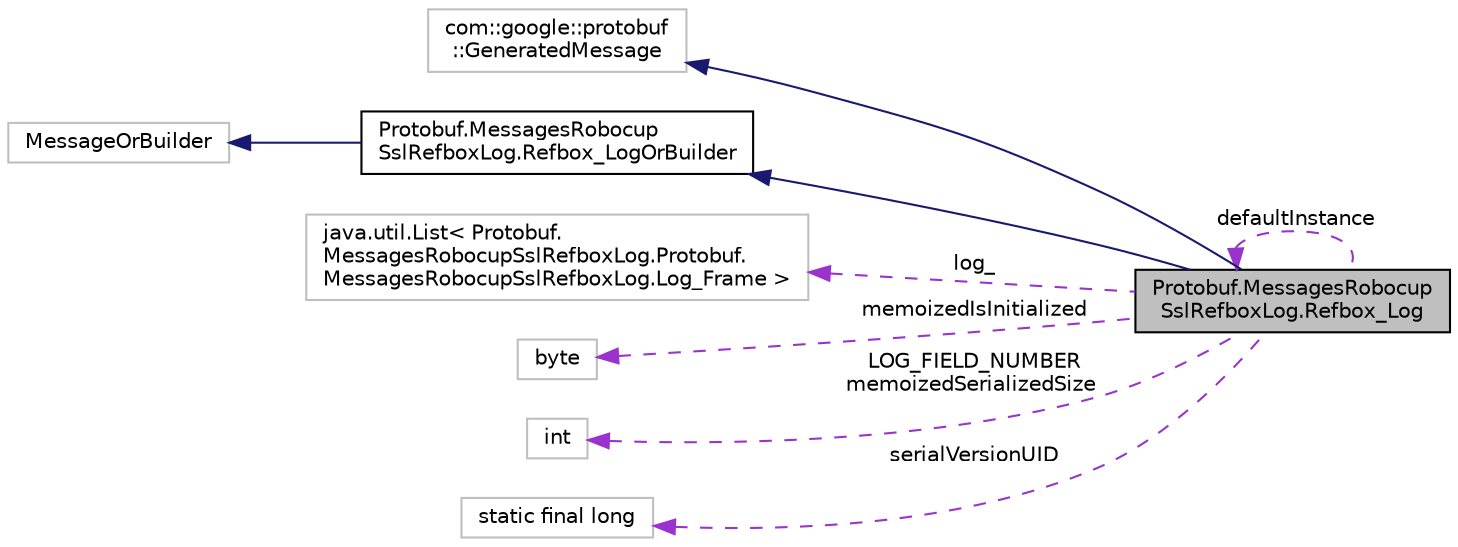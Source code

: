 digraph "Protobuf.MessagesRobocupSslRefboxLog.Refbox_Log"
{
 // INTERACTIVE_SVG=YES
  edge [fontname="Helvetica",fontsize="10",labelfontname="Helvetica",labelfontsize="10"];
  node [fontname="Helvetica",fontsize="10",shape=record];
  rankdir="LR";
  Node1 [label="Protobuf.MessagesRobocup\lSslRefboxLog.Refbox_Log",height=0.2,width=0.4,color="black", fillcolor="grey75", style="filled", fontcolor="black"];
  Node2 -> Node1 [dir="back",color="midnightblue",fontsize="10",style="solid",fontname="Helvetica"];
  Node2 [label="com::google::protobuf\l::GeneratedMessage",height=0.2,width=0.4,color="grey75", fillcolor="white", style="filled"];
  Node3 -> Node1 [dir="back",color="midnightblue",fontsize="10",style="solid",fontname="Helvetica"];
  Node3 [label="Protobuf.MessagesRobocup\lSslRefboxLog.Refbox_LogOrBuilder",height=0.2,width=0.4,color="black", fillcolor="white", style="filled",URL="$df/d16/interface_protobuf_1_1_messages_robocup_ssl_refbox_log_1_1_refbox___log_or_builder.html"];
  Node4 -> Node3 [dir="back",color="midnightblue",fontsize="10",style="solid",fontname="Helvetica"];
  Node4 [label="MessageOrBuilder",height=0.2,width=0.4,color="grey75", fillcolor="white", style="filled"];
  Node5 -> Node1 [dir="back",color="darkorchid3",fontsize="10",style="dashed",label=" log_" ,fontname="Helvetica"];
  Node5 [label="java.util.List\< Protobuf.\lMessagesRobocupSslRefboxLog.Protobuf.\lMessagesRobocupSslRefboxLog.Log_Frame \>",height=0.2,width=0.4,color="grey75", fillcolor="white", style="filled"];
  Node1 -> Node1 [dir="back",color="darkorchid3",fontsize="10",style="dashed",label=" defaultInstance" ,fontname="Helvetica"];
  Node6 -> Node1 [dir="back",color="darkorchid3",fontsize="10",style="dashed",label=" memoizedIsInitialized" ,fontname="Helvetica"];
  Node6 [label="byte",height=0.2,width=0.4,color="grey75", fillcolor="white", style="filled"];
  Node7 -> Node1 [dir="back",color="darkorchid3",fontsize="10",style="dashed",label=" LOG_FIELD_NUMBER\nmemoizedSerializedSize" ,fontname="Helvetica"];
  Node7 [label="int",height=0.2,width=0.4,color="grey75", fillcolor="white", style="filled"];
  Node8 -> Node1 [dir="back",color="darkorchid3",fontsize="10",style="dashed",label=" serialVersionUID" ,fontname="Helvetica"];
  Node8 [label="static final long",height=0.2,width=0.4,color="grey75", fillcolor="white", style="filled"];
}
